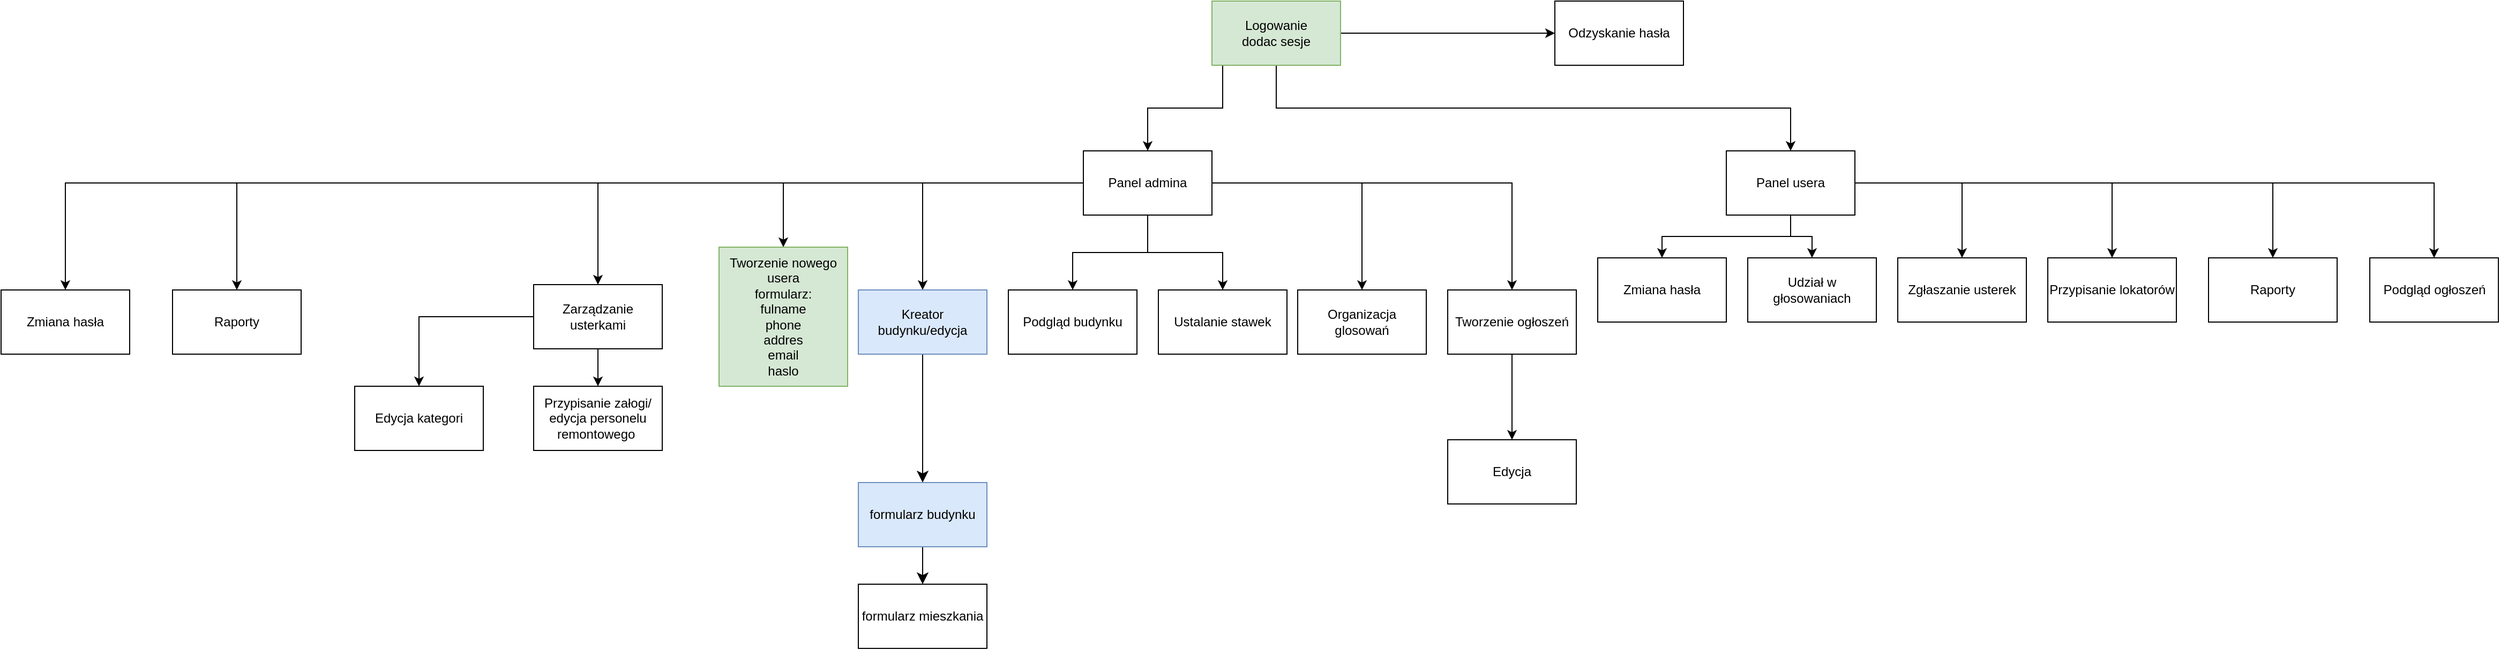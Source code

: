 <mxfile version="23.1.2" type="device">
  <diagram name="Strona-1" id="-Ldg9SIxWEaMv2h-fhzh">
    <mxGraphModel dx="3088" dy="746" grid="1" gridSize="10" guides="1" tooltips="1" connect="1" arrows="1" fold="1" page="1" pageScale="1" pageWidth="827" pageHeight="1169" math="0" shadow="0">
      <root>
        <mxCell id="0" />
        <mxCell id="1" parent="0" />
        <mxCell id="-0zjHkO4cwcMO9rpGIld-3" style="edgeStyle=orthogonalEdgeStyle;rounded=0;orthogonalLoop=1;jettySize=auto;html=1;" parent="1" source="-0zjHkO4cwcMO9rpGIld-1" target="-0zjHkO4cwcMO9rpGIld-2" edge="1">
          <mxGeometry relative="1" as="geometry" />
        </mxCell>
        <mxCell id="-0zjHkO4cwcMO9rpGIld-6" style="edgeStyle=orthogonalEdgeStyle;rounded=0;orthogonalLoop=1;jettySize=auto;html=1;" parent="1" source="-0zjHkO4cwcMO9rpGIld-1" target="-0zjHkO4cwcMO9rpGIld-4" edge="1">
          <mxGeometry relative="1" as="geometry">
            <Array as="points">
              <mxPoint x="170" y="140" />
              <mxPoint x="100" y="140" />
            </Array>
          </mxGeometry>
        </mxCell>
        <mxCell id="-0zjHkO4cwcMO9rpGIld-7" style="edgeStyle=orthogonalEdgeStyle;rounded=0;orthogonalLoop=1;jettySize=auto;html=1;" parent="1" source="-0zjHkO4cwcMO9rpGIld-1" target="-0zjHkO4cwcMO9rpGIld-5" edge="1">
          <mxGeometry relative="1" as="geometry">
            <Array as="points">
              <mxPoint x="220" y="140" />
              <mxPoint x="700" y="140" />
            </Array>
          </mxGeometry>
        </mxCell>
        <mxCell id="-0zjHkO4cwcMO9rpGIld-1" value="Logowanie&lt;br&gt;dodac sesje" style="rounded=0;whiteSpace=wrap;html=1;fillColor=#d5e8d4;strokeColor=#82b366;" parent="1" vertex="1">
          <mxGeometry x="160" y="40" width="120" height="60" as="geometry" />
        </mxCell>
        <mxCell id="-0zjHkO4cwcMO9rpGIld-2" value="Odzyskanie hasła" style="rounded=0;whiteSpace=wrap;html=1;" parent="1" vertex="1">
          <mxGeometry x="480" y="40" width="120" height="60" as="geometry" />
        </mxCell>
        <mxCell id="-0zjHkO4cwcMO9rpGIld-9" style="edgeStyle=orthogonalEdgeStyle;rounded=0;orthogonalLoop=1;jettySize=auto;html=1;" parent="1" source="-0zjHkO4cwcMO9rpGIld-4" target="-0zjHkO4cwcMO9rpGIld-8" edge="1">
          <mxGeometry relative="1" as="geometry" />
        </mxCell>
        <mxCell id="-0zjHkO4cwcMO9rpGIld-12" value="" style="edgeStyle=orthogonalEdgeStyle;rounded=0;orthogonalLoop=1;jettySize=auto;html=1;" parent="1" source="-0zjHkO4cwcMO9rpGIld-4" target="-0zjHkO4cwcMO9rpGIld-11" edge="1">
          <mxGeometry relative="1" as="geometry" />
        </mxCell>
        <mxCell id="-0zjHkO4cwcMO9rpGIld-14" value="" style="edgeStyle=orthogonalEdgeStyle;rounded=0;orthogonalLoop=1;jettySize=auto;html=1;" parent="1" source="-0zjHkO4cwcMO9rpGIld-4" target="-0zjHkO4cwcMO9rpGIld-13" edge="1">
          <mxGeometry relative="1" as="geometry" />
        </mxCell>
        <mxCell id="-0zjHkO4cwcMO9rpGIld-16" style="edgeStyle=orthogonalEdgeStyle;rounded=0;orthogonalLoop=1;jettySize=auto;html=1;" parent="1" source="-0zjHkO4cwcMO9rpGIld-4" target="-0zjHkO4cwcMO9rpGIld-15" edge="1">
          <mxGeometry relative="1" as="geometry" />
        </mxCell>
        <mxCell id="-0zjHkO4cwcMO9rpGIld-19" style="edgeStyle=orthogonalEdgeStyle;rounded=0;orthogonalLoop=1;jettySize=auto;html=1;entryX=0.5;entryY=0;entryDx=0;entryDy=0;" parent="1" source="-0zjHkO4cwcMO9rpGIld-4" target="-0zjHkO4cwcMO9rpGIld-18" edge="1">
          <mxGeometry relative="1" as="geometry" />
        </mxCell>
        <mxCell id="-0zjHkO4cwcMO9rpGIld-21" style="edgeStyle=orthogonalEdgeStyle;rounded=0;orthogonalLoop=1;jettySize=auto;html=1;" parent="1" source="-0zjHkO4cwcMO9rpGIld-4" target="-0zjHkO4cwcMO9rpGIld-20" edge="1">
          <mxGeometry relative="1" as="geometry" />
        </mxCell>
        <mxCell id="-0zjHkO4cwcMO9rpGIld-23" style="edgeStyle=orthogonalEdgeStyle;rounded=0;orthogonalLoop=1;jettySize=auto;html=1;" parent="1" source="-0zjHkO4cwcMO9rpGIld-4" target="-0zjHkO4cwcMO9rpGIld-22" edge="1">
          <mxGeometry relative="1" as="geometry" />
        </mxCell>
        <mxCell id="-0zjHkO4cwcMO9rpGIld-31" style="edgeStyle=orthogonalEdgeStyle;rounded=0;orthogonalLoop=1;jettySize=auto;html=1;entryX=0.5;entryY=0;entryDx=0;entryDy=0;" parent="1" source="-0zjHkO4cwcMO9rpGIld-4" target="-0zjHkO4cwcMO9rpGIld-30" edge="1">
          <mxGeometry relative="1" as="geometry">
            <Array as="points">
              <mxPoint x="-750" y="210" />
            </Array>
          </mxGeometry>
        </mxCell>
        <mxCell id="-0zjHkO4cwcMO9rpGIld-33" style="edgeStyle=orthogonalEdgeStyle;rounded=0;orthogonalLoop=1;jettySize=auto;html=1;" parent="1" source="-0zjHkO4cwcMO9rpGIld-4" target="-0zjHkO4cwcMO9rpGIld-32" edge="1">
          <mxGeometry relative="1" as="geometry" />
        </mxCell>
        <mxCell id="-0zjHkO4cwcMO9rpGIld-4" value="Panel admina" style="rounded=0;whiteSpace=wrap;html=1;" parent="1" vertex="1">
          <mxGeometry x="40" y="180" width="120" height="60" as="geometry" />
        </mxCell>
        <mxCell id="-0zjHkO4cwcMO9rpGIld-35" value="" style="edgeStyle=orthogonalEdgeStyle;rounded=0;orthogonalLoop=1;jettySize=auto;html=1;" parent="1" source="-0zjHkO4cwcMO9rpGIld-5" target="-0zjHkO4cwcMO9rpGIld-34" edge="1">
          <mxGeometry relative="1" as="geometry" />
        </mxCell>
        <mxCell id="-0zjHkO4cwcMO9rpGIld-38" style="edgeStyle=orthogonalEdgeStyle;rounded=0;orthogonalLoop=1;jettySize=auto;html=1;" parent="1" source="-0zjHkO4cwcMO9rpGIld-5" target="-0zjHkO4cwcMO9rpGIld-37" edge="1">
          <mxGeometry relative="1" as="geometry" />
        </mxCell>
        <mxCell id="-0zjHkO4cwcMO9rpGIld-40" style="edgeStyle=orthogonalEdgeStyle;rounded=0;orthogonalLoop=1;jettySize=auto;html=1;" parent="1" source="-0zjHkO4cwcMO9rpGIld-5" target="-0zjHkO4cwcMO9rpGIld-39" edge="1">
          <mxGeometry relative="1" as="geometry" />
        </mxCell>
        <mxCell id="-0zjHkO4cwcMO9rpGIld-42" style="edgeStyle=orthogonalEdgeStyle;rounded=0;orthogonalLoop=1;jettySize=auto;html=1;" parent="1" source="-0zjHkO4cwcMO9rpGIld-5" target="-0zjHkO4cwcMO9rpGIld-41" edge="1">
          <mxGeometry relative="1" as="geometry" />
        </mxCell>
        <mxCell id="-0zjHkO4cwcMO9rpGIld-44" style="edgeStyle=orthogonalEdgeStyle;rounded=0;orthogonalLoop=1;jettySize=auto;html=1;" parent="1" source="-0zjHkO4cwcMO9rpGIld-5" target="-0zjHkO4cwcMO9rpGIld-45" edge="1">
          <mxGeometry relative="1" as="geometry">
            <mxPoint x="1150" y="270" as="targetPoint" />
          </mxGeometry>
        </mxCell>
        <mxCell id="-0zjHkO4cwcMO9rpGIld-47" style="edgeStyle=orthogonalEdgeStyle;rounded=0;orthogonalLoop=1;jettySize=auto;html=1;" parent="1" source="-0zjHkO4cwcMO9rpGIld-5" target="-0zjHkO4cwcMO9rpGIld-46" edge="1">
          <mxGeometry relative="1" as="geometry" />
        </mxCell>
        <mxCell id="-0zjHkO4cwcMO9rpGIld-5" value="Panel usera" style="rounded=0;whiteSpace=wrap;html=1;" parent="1" vertex="1">
          <mxGeometry x="640" y="180" width="120" height="60" as="geometry" />
        </mxCell>
        <mxCell id="-0zjHkO4cwcMO9rpGIld-8" value="Tworzenie nowego usera&lt;br&gt;formularz:&lt;br&gt;fulname&lt;br&gt;phone&lt;br&gt;addres&lt;br&gt;email&lt;br&gt;haslo" style="rounded=0;whiteSpace=wrap;html=1;fillColor=#d5e8d4;strokeColor=#82b366;" parent="1" vertex="1">
          <mxGeometry x="-300" y="270" width="120" height="130" as="geometry" />
        </mxCell>
        <mxCell id="xKl3YeKgHJPGubothBde-2" value="" style="edgeStyle=none;curved=1;rounded=0;orthogonalLoop=1;jettySize=auto;html=1;fontSize=12;startSize=8;endSize=8;" parent="1" source="-0zjHkO4cwcMO9rpGIld-11" target="xKl3YeKgHJPGubothBde-1" edge="1">
          <mxGeometry relative="1" as="geometry" />
        </mxCell>
        <mxCell id="-0zjHkO4cwcMO9rpGIld-11" value="Kreator budynku/edycja" style="whiteSpace=wrap;html=1;rounded=0;fillColor=#dae8fc;strokeColor=#6c8ebf;" parent="1" vertex="1">
          <mxGeometry x="-170" y="310" width="120" height="60" as="geometry" />
        </mxCell>
        <mxCell id="-0zjHkO4cwcMO9rpGIld-13" value="Podgląd budynku" style="rounded=0;whiteSpace=wrap;html=1;" parent="1" vertex="1">
          <mxGeometry x="-30" y="310" width="120" height="60" as="geometry" />
        </mxCell>
        <mxCell id="-0zjHkO4cwcMO9rpGIld-15" value="Ustalanie stawek" style="rounded=0;whiteSpace=wrap;html=1;" parent="1" vertex="1">
          <mxGeometry x="110" y="310" width="120" height="60" as="geometry" />
        </mxCell>
        <mxCell id="-0zjHkO4cwcMO9rpGIld-18" value="Organizacja glosowań" style="rounded=0;whiteSpace=wrap;html=1;" parent="1" vertex="1">
          <mxGeometry x="240" y="310" width="120" height="60" as="geometry" />
        </mxCell>
        <mxCell id="-0zjHkO4cwcMO9rpGIld-27" value="" style="edgeStyle=orthogonalEdgeStyle;rounded=0;orthogonalLoop=1;jettySize=auto;html=1;" parent="1" source="-0zjHkO4cwcMO9rpGIld-20" target="-0zjHkO4cwcMO9rpGIld-26" edge="1">
          <mxGeometry relative="1" as="geometry" />
        </mxCell>
        <mxCell id="-0zjHkO4cwcMO9rpGIld-20" value="Tworzenie ogłoszeń" style="rounded=0;whiteSpace=wrap;html=1;" parent="1" vertex="1">
          <mxGeometry x="380" y="310" width="120" height="60" as="geometry" />
        </mxCell>
        <mxCell id="-0zjHkO4cwcMO9rpGIld-25" value="" style="edgeStyle=orthogonalEdgeStyle;rounded=0;orthogonalLoop=1;jettySize=auto;html=1;" parent="1" source="-0zjHkO4cwcMO9rpGIld-22" target="-0zjHkO4cwcMO9rpGIld-24" edge="1">
          <mxGeometry relative="1" as="geometry" />
        </mxCell>
        <mxCell id="-0zjHkO4cwcMO9rpGIld-29" value="" style="edgeStyle=orthogonalEdgeStyle;rounded=0;orthogonalLoop=1;jettySize=auto;html=1;" parent="1" source="-0zjHkO4cwcMO9rpGIld-22" target="-0zjHkO4cwcMO9rpGIld-28" edge="1">
          <mxGeometry relative="1" as="geometry" />
        </mxCell>
        <mxCell id="-0zjHkO4cwcMO9rpGIld-22" value="Zarządzanie usterkami" style="rounded=0;whiteSpace=wrap;html=1;" parent="1" vertex="1">
          <mxGeometry x="-473" y="305" width="120" height="60" as="geometry" />
        </mxCell>
        <mxCell id="-0zjHkO4cwcMO9rpGIld-24" value="Przypisanie załogi/&lt;br&gt;edycja personelu remontowego&amp;nbsp;" style="rounded=0;whiteSpace=wrap;html=1;" parent="1" vertex="1">
          <mxGeometry x="-473" y="400" width="120" height="60" as="geometry" />
        </mxCell>
        <mxCell id="-0zjHkO4cwcMO9rpGIld-26" value="Edycja" style="rounded=0;whiteSpace=wrap;html=1;" parent="1" vertex="1">
          <mxGeometry x="380" y="450" width="120" height="60" as="geometry" />
        </mxCell>
        <mxCell id="-0zjHkO4cwcMO9rpGIld-28" value="Edycja kategori" style="rounded=0;whiteSpace=wrap;html=1;" parent="1" vertex="1">
          <mxGeometry x="-640" y="400" width="120" height="60" as="geometry" />
        </mxCell>
        <mxCell id="-0zjHkO4cwcMO9rpGIld-30" value="Raporty" style="rounded=0;whiteSpace=wrap;html=1;" parent="1" vertex="1">
          <mxGeometry x="-810" y="310" width="120" height="60" as="geometry" />
        </mxCell>
        <mxCell id="-0zjHkO4cwcMO9rpGIld-32" value="Zmiana hasła" style="rounded=0;whiteSpace=wrap;html=1;" parent="1" vertex="1">
          <mxGeometry x="-970" y="310" width="120" height="60" as="geometry" />
        </mxCell>
        <mxCell id="-0zjHkO4cwcMO9rpGIld-34" value="Zmiana hasła" style="rounded=0;whiteSpace=wrap;html=1;" parent="1" vertex="1">
          <mxGeometry x="520" y="280" width="120" height="60" as="geometry" />
        </mxCell>
        <mxCell id="-0zjHkO4cwcMO9rpGIld-37" value="Udział w głosowaniach" style="rounded=0;whiteSpace=wrap;html=1;" parent="1" vertex="1">
          <mxGeometry x="660" y="280" width="120" height="60" as="geometry" />
        </mxCell>
        <mxCell id="-0zjHkO4cwcMO9rpGIld-39" value="Zgłaszanie usterek" style="rounded=0;whiteSpace=wrap;html=1;" parent="1" vertex="1">
          <mxGeometry x="800" y="280" width="120" height="60" as="geometry" />
        </mxCell>
        <mxCell id="-0zjHkO4cwcMO9rpGIld-41" value="Przypisanie lokatorów" style="rounded=0;whiteSpace=wrap;html=1;" parent="1" vertex="1">
          <mxGeometry x="940" y="280" width="120" height="60" as="geometry" />
        </mxCell>
        <mxCell id="-0zjHkO4cwcMO9rpGIld-45" value="Raporty" style="rounded=0;whiteSpace=wrap;html=1;" parent="1" vertex="1">
          <mxGeometry x="1090" y="280" width="120" height="60" as="geometry" />
        </mxCell>
        <mxCell id="-0zjHkO4cwcMO9rpGIld-46" value="Podgląd ogłoszeń" style="rounded=0;whiteSpace=wrap;html=1;" parent="1" vertex="1">
          <mxGeometry x="1240.5" y="280" width="120" height="60" as="geometry" />
        </mxCell>
        <mxCell id="xKl3YeKgHJPGubothBde-6" value="" style="edgeStyle=none;curved=1;rounded=0;orthogonalLoop=1;jettySize=auto;html=1;fontSize=12;startSize=8;endSize=8;" parent="1" source="xKl3YeKgHJPGubothBde-1" target="xKl3YeKgHJPGubothBde-5" edge="1">
          <mxGeometry relative="1" as="geometry" />
        </mxCell>
        <mxCell id="xKl3YeKgHJPGubothBde-1" value="formularz budynku" style="whiteSpace=wrap;html=1;rounded=0;fillColor=#dae8fc;strokeColor=#6c8ebf;" parent="1" vertex="1">
          <mxGeometry x="-170" y="490" width="120" height="60" as="geometry" />
        </mxCell>
        <mxCell id="xKl3YeKgHJPGubothBde-5" value="formularz mieszkania" style="whiteSpace=wrap;html=1;rounded=0;" parent="1" vertex="1">
          <mxGeometry x="-170" y="585" width="120" height="60" as="geometry" />
        </mxCell>
      </root>
    </mxGraphModel>
  </diagram>
</mxfile>
